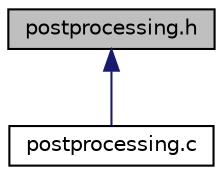 digraph "postprocessing.h"
{
 // LATEX_PDF_SIZE
  edge [fontname="Helvetica",fontsize="10",labelfontname="Helvetica",labelfontsize="10"];
  node [fontname="Helvetica",fontsize="10",shape=record];
  Node1 [label="postprocessing.h",height=0.2,width=0.4,color="black", fillcolor="grey75", style="filled", fontcolor="black",tooltip="Python interface to velocity postprocessing library."];
  Node1 -> Node2 [dir="back",color="midnightblue",fontsize="10",style="solid",fontname="Helvetica"];
  Node2 [label="postprocessing.c",height=0.2,width=0.4,color="black", fillcolor="white", style="filled",URL="$d5/d39/postprocessing_8c.html",tooltip=" "];
}
